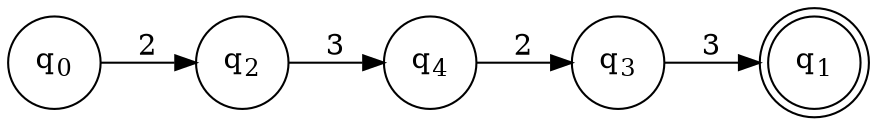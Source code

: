 digraph DFA {
  rankdir = LR;
  "q1" [shape=doublecircle, label=<q<sub>1</sub>>];
  "q2" [shape=circle, label=<q<sub>2</sub>>];
  "q2" -> "q4" [label="3"]
  "q3" [shape=circle, label=<q<sub>3</sub>>];
  "q3" -> "q1" [label="3"]
  "q4" [shape=circle, label=<q<sub>4</sub>>];
  "q4" -> "q3" [label="2"]
  "q0" [shape=circle, label=<q<sub>0</sub>>];
  "q0" -> "q2" [label="2"]
}
